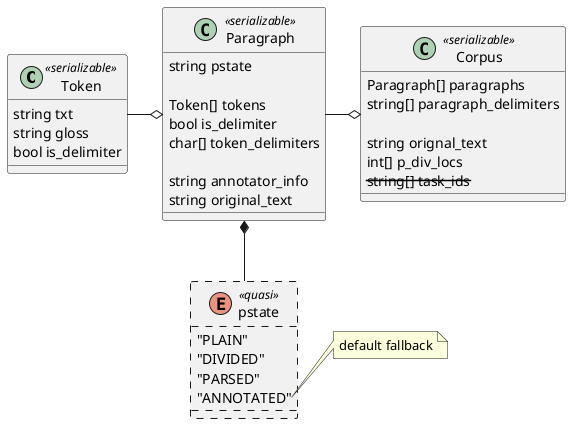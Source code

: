 @startuml

class Token <<serializable>> {
	string txt
	string gloss
	bool is_delimiter
}

class Paragraph <<serializable>> {
	string pstate

	Token[] tokens
	bool is_delimiter
	char[] token_delimiters

	string annotator_info
	string original_text
}
Paragraph o-left- Token

class Corpus <<serializable>> {
	Paragraph[] paragraphs
	string[] paragraph_delimiters

	string orignal_text
	int[] p_div_locs
	<strike>string[] task_ids</strike>
}
Corpus o-left- Paragraph

enum pstate <<quasi>> ##[dashed] {
	"PLAIN"
	"DIVIDED"
	"PARSED"
	"ANNOTATED"
}
Paragraph *-- pstate
note right of pstate::"ANNOTATED"
	default fallback
end note

@enduml